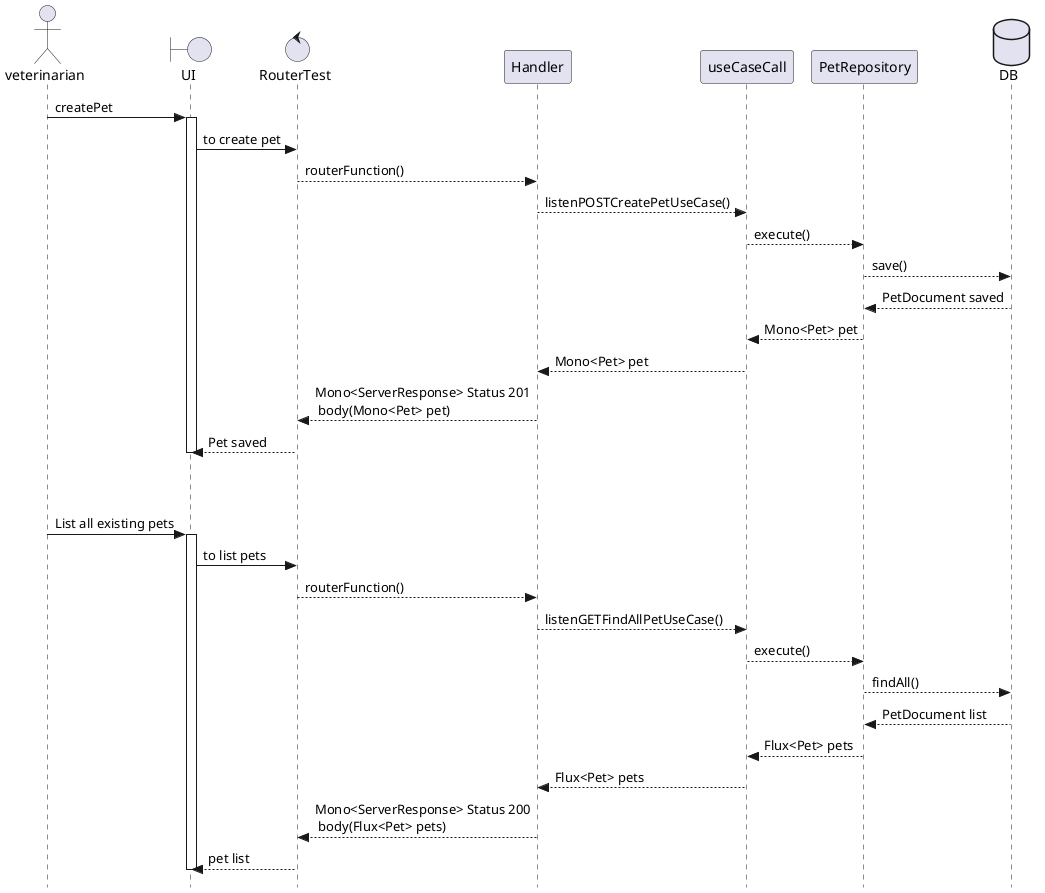 @startuml
skinparam style strictuml

actor "veterinarian" as v
boundary UI
control RouterTest as RT
participant Handler as H
participant useCaseCall as UC
participant PetRepository as R
database DB

v -> UI: createPet
activate UI

UI -> RT: to create pet
RT --> H : routerFunction()
H --> UC: listenPOSTCreatePetUseCase()
UC --> R: execute()
R --> DB: save()
DB --> R: PetDocument saved
R --> UC: Mono<Pet> pet
UC --> H: Mono<Pet> pet
H --> RT: Mono<ServerResponse> Status 201\n body(Mono<Pet> pet)
RT --> UI: Pet saved

deactivate UI

|||
|||

v -> UI: List all existing pets
activate UI

UI -> RT: to list pets
RT --> H : routerFunction()
H --> UC: listenGETFindAllPetUseCase()
UC --> R: execute()
R --> DB: findAll()
DB --> R: PetDocument list
R --> UC: Flux<Pet> pets
UC --> H: Flux<Pet> pets
H --> RT: Mono<ServerResponse> Status 200\n body(Flux<Pet> pets)
RT --> UI: pet list

deactivate UI

@enduml
